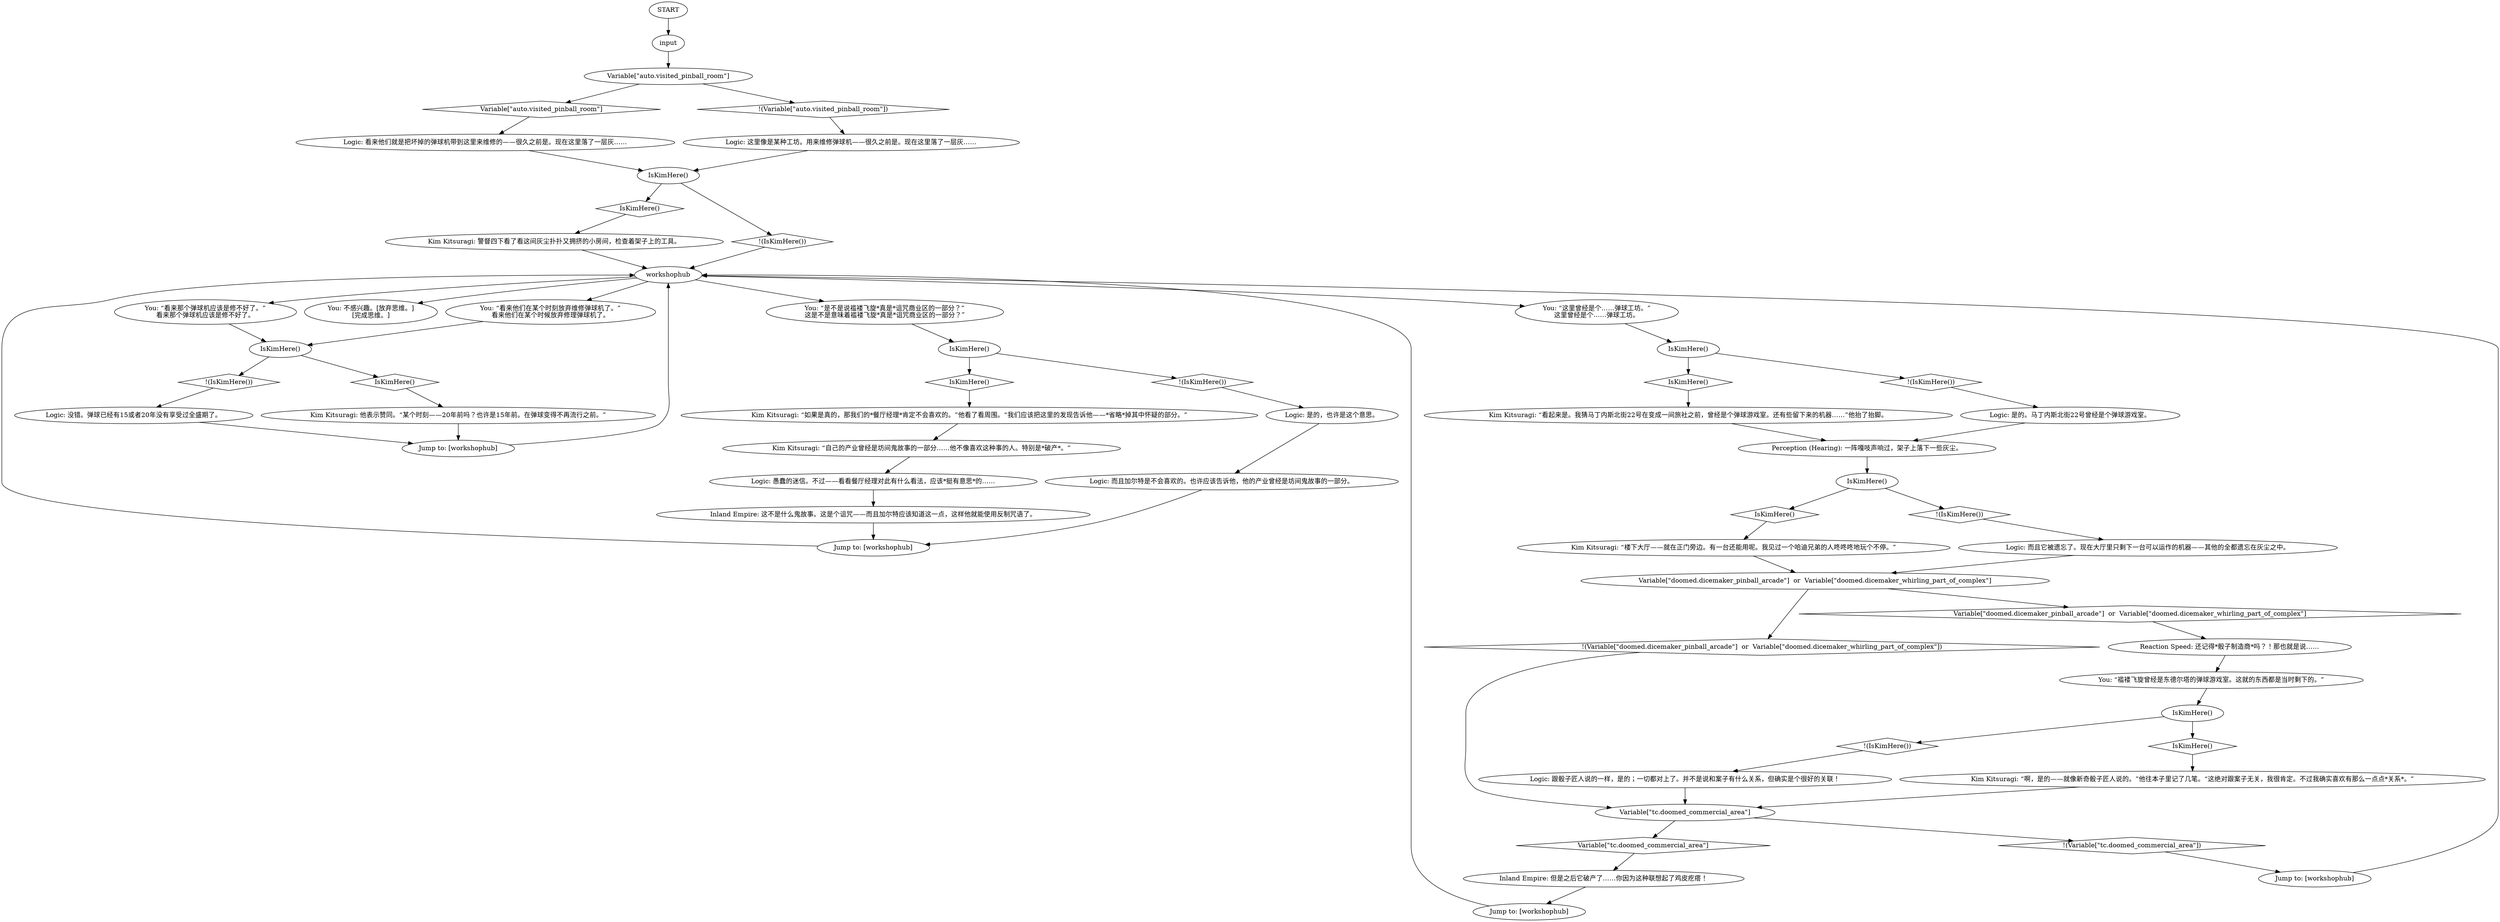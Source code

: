 # WHIRLING F3 ORB / pinball workshop
# 1. This was a pinball workshop.
#2. Was the Whirling-in-Rags part of the doomed commercial area task gained.
# ==================================================
digraph G {
	  0 [label="START"];
	  1 [label="input"];
	  2 [label="Inland Empire: 这不是什么鬼故事。这是个诅咒——而且加尔特应该知道这一点，这样他就能使用反制咒语了。"];
	  3 [label="Logic: 这里像是某种工坊。用来维修弹球机——很久之前是。现在这里落了一层灰……"];
	  4 [label="Kim Kitsuragi: “看起来是。我猜马丁内斯北街22号在变成一间旅社之前，曾经是个弹球游戏室。还有些留下来的机器……”他抬了抬脚。"];
	  5 [label="Variable[\"doomed.dicemaker_pinball_arcade\"]  or  Variable[\"doomed.dicemaker_whirling_part_of_complex\"]"];
	  6 [label="Variable[\"doomed.dicemaker_pinball_arcade\"]  or  Variable[\"doomed.dicemaker_whirling_part_of_complex\"]", shape=diamond];
	  7 [label="!(Variable[\"doomed.dicemaker_pinball_arcade\"]  or  Variable[\"doomed.dicemaker_whirling_part_of_complex\"])", shape=diamond];
	  8 [label="IsKimHere()"];
	  9 [label="IsKimHere()", shape=diamond];
	  10 [label="!(IsKimHere())", shape=diamond];
	  11 [label="IsKimHere()"];
	  12 [label="IsKimHere()", shape=diamond];
	  13 [label="!(IsKimHere())", shape=diamond];
	  15 [label="You: “是不是说褴褛飞旋*真是*诅咒商业区的一部分？”\n这是不是意味着褴褛飞旋*真是*诅咒商业区的一部分？”"];
	  16 [label="workshophub"];
	  17 [label="Jump to: [workshophub]"];
	  18 [label="Logic: 跟骰子匠人说的一样，是的；一切都对上了。并不是说和案子有什么关系，但确实是个很好的关联！"];
	  19 [label="You: “看来那个弹球机应该是修不好了。”\n看来那个弹球机应该是修不好了。"];
	  20 [label="Kim Kitsuragi: “啊，是的——就像新奇骰子匠人说的。”他往本子里记了几笔。“这绝对跟案子无关，我很肯定。不过我确实喜欢有那么一点点*关系*。”"];
	  21 [label="IsKimHere()"];
	  22 [label="IsKimHere()", shape=diamond];
	  23 [label="!(IsKimHere())", shape=diamond];
	  24 [label="Reaction Speed: 还记得*骰子制造商*吗？！那也就是说……"];
	  25 [label="You: “褴褛飞旋曾经是东德尔塔的弹球游戏室。这就的东西都是当时剩下的。”"];
	  26 [label="Logic: 看来他们就是把坏掉的弹球机带到这里来维修的——很久之前是。现在这里落了一层灰……"];
	  27 [label="Jump to: [workshophub]"];
	  28 [label="IsKimHere()"];
	  29 [label="IsKimHere()", shape=diamond];
	  30 [label="!(IsKimHere())", shape=diamond];
	  31 [label="Kim Kitsuragi: 警督四下看了看这间灰尘扑扑又拥挤的小房间，检查着架子上的工具。"];
	  32 [label="Logic: 没错。弹球已经有15或者20年没有享受过全盛期了。"];
	  33 [label="Jump to: [workshophub]"];
	  34 [label="Kim Kitsuragi: “如果是真的，那我们的*餐厅经理*肯定不会喜欢的。”他看了看周围。“我们应该把这里的发现告诉他——*省略*掉其中怀疑的部分。”"];
	  35 [label="Kim Kitsuragi: “自己的产业曾经是坊间鬼故事的一部分……他不像喜欢这种事的人。特别是*破产*。”"];
	  36 [label="Logic: 而且加尔特是不会喜欢的。也许应该告诉他，他的产业曾经是坊间鬼故事的一部分。"];
	  37 [label="Logic: 愚蠢的迷信。不过——看看餐厅经理对此有什么看法，应该*挺有意思*的……"];
	  38 [label="Variable[\"tc.doomed_commercial_area\"]"];
	  39 [label="Variable[\"tc.doomed_commercial_area\"]", shape=diamond];
	  40 [label="!(Variable[\"tc.doomed_commercial_area\"])", shape=diamond];
	  41 [label="You: 不感兴趣。[放弃思维。]\n[完成思维。]"];
	  42 [label="Jump to: [workshophub]"];
	  43 [label="You: “这里曾经是个……弹球工坊。”\n这里曾经是个……弹球工坊。"];
	  44 [label="Logic: 是的，也许是这个意思。"];
	  45 [label="Perception (Hearing): 一阵嘎吱声响过，架子上落下一些灰尘。"];
	  46 [label="You: “看来他们在某个时刻放弃维修弹球机了。”\n看来他们在某个时候放弃修理弹球机了。"];
	  47 [label="Logic: 而且它被遗忘了。现在大厅里只剩下一台可以运作的机器——其他的全都遗忘在灰尘之中。"];
	  48 [label="IsKimHere()"];
	  49 [label="IsKimHere()", shape=diamond];
	  50 [label="!(IsKimHere())", shape=diamond];
	  51 [label="Inland Empire: 但是之后它破产了……你因为这种联想起了鸡皮疙瘩！"];
	  52 [label="IsKimHere()"];
	  53 [label="IsKimHere()", shape=diamond];
	  54 [label="!(IsKimHere())", shape=diamond];
	  55 [label="Kim Kitsuragi: 他表示赞同。“某个时刻——20年前吗？也许是15年前。在弹球变得不再流行之前。”"];
	  56 [label="Logic: 是的。马丁内斯北街22号曾经是个弹球游戏室。"];
	  57 [label="Variable[\"auto.visited_pinball_room\"]"];
	  58 [label="Variable[\"auto.visited_pinball_room\"]", shape=diamond];
	  59 [label="!(Variable[\"auto.visited_pinball_room\"])", shape=diamond];
	  60 [label="Kim Kitsuragi: “楼下大厅——就在正门旁边。有一台还能用呢。我见过一个哈迪兄弟的人咚咚咚地玩个不停。”"];
	  0 -> 1
	  1 -> 57
	  2 -> 27
	  3 -> 11
	  4 -> 45
	  5 -> 6
	  5 -> 7
	  6 -> 24
	  7 -> 38
	  8 -> 9
	  8 -> 10
	  9 -> 55
	  10 -> 32
	  11 -> 12
	  11 -> 13
	  12 -> 31
	  13 -> 16
	  15 -> 28
	  16 -> 41
	  16 -> 43
	  16 -> 46
	  16 -> 15
	  16 -> 19
	  17 -> 16
	  18 -> 38
	  19 -> 8
	  20 -> 38
	  21 -> 22
	  21 -> 23
	  22 -> 4
	  23 -> 56
	  24 -> 25
	  25 -> 48
	  26 -> 11
	  27 -> 16
	  28 -> 29
	  28 -> 30
	  29 -> 34
	  30 -> 44
	  31 -> 16
	  32 -> 17
	  33 -> 16
	  34 -> 35
	  35 -> 37
	  36 -> 27
	  37 -> 2
	  38 -> 40
	  38 -> 39
	  39 -> 51
	  40 -> 42
	  42 -> 16
	  43 -> 21
	  44 -> 36
	  45 -> 52
	  46 -> 8
	  47 -> 5
	  48 -> 49
	  48 -> 50
	  49 -> 20
	  50 -> 18
	  51 -> 33
	  52 -> 53
	  52 -> 54
	  53 -> 60
	  54 -> 47
	  55 -> 17
	  56 -> 45
	  57 -> 58
	  57 -> 59
	  58 -> 26
	  59 -> 3
	  60 -> 5
}

